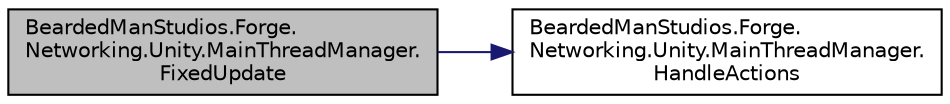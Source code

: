 digraph "BeardedManStudios.Forge.Networking.Unity.MainThreadManager.FixedUpdate"
{
 // LATEX_PDF_SIZE
  edge [fontname="Helvetica",fontsize="10",labelfontname="Helvetica",labelfontsize="10"];
  node [fontname="Helvetica",fontsize="10",shape=record];
  rankdir="LR";
  Node5 [label="BeardedManStudios.Forge.\lNetworking.Unity.MainThreadManager.\lFixedUpdate",height=0.2,width=0.4,color="black", fillcolor="grey75", style="filled", fontcolor="black",tooltip=" "];
  Node5 -> Node6 [color="midnightblue",fontsize="10",style="solid",fontname="Helvetica"];
  Node6 [label="BeardedManStudios.Forge.\lNetworking.Unity.MainThreadManager.\lHandleActions",height=0.2,width=0.4,color="black", fillcolor="white", style="filled",URL="$class_bearded_man_studios_1_1_forge_1_1_networking_1_1_unity_1_1_main_thread_manager.html#a12d7e19c4f31ee1b1c6526ea5e2d535a",tooltip=" "];
}

